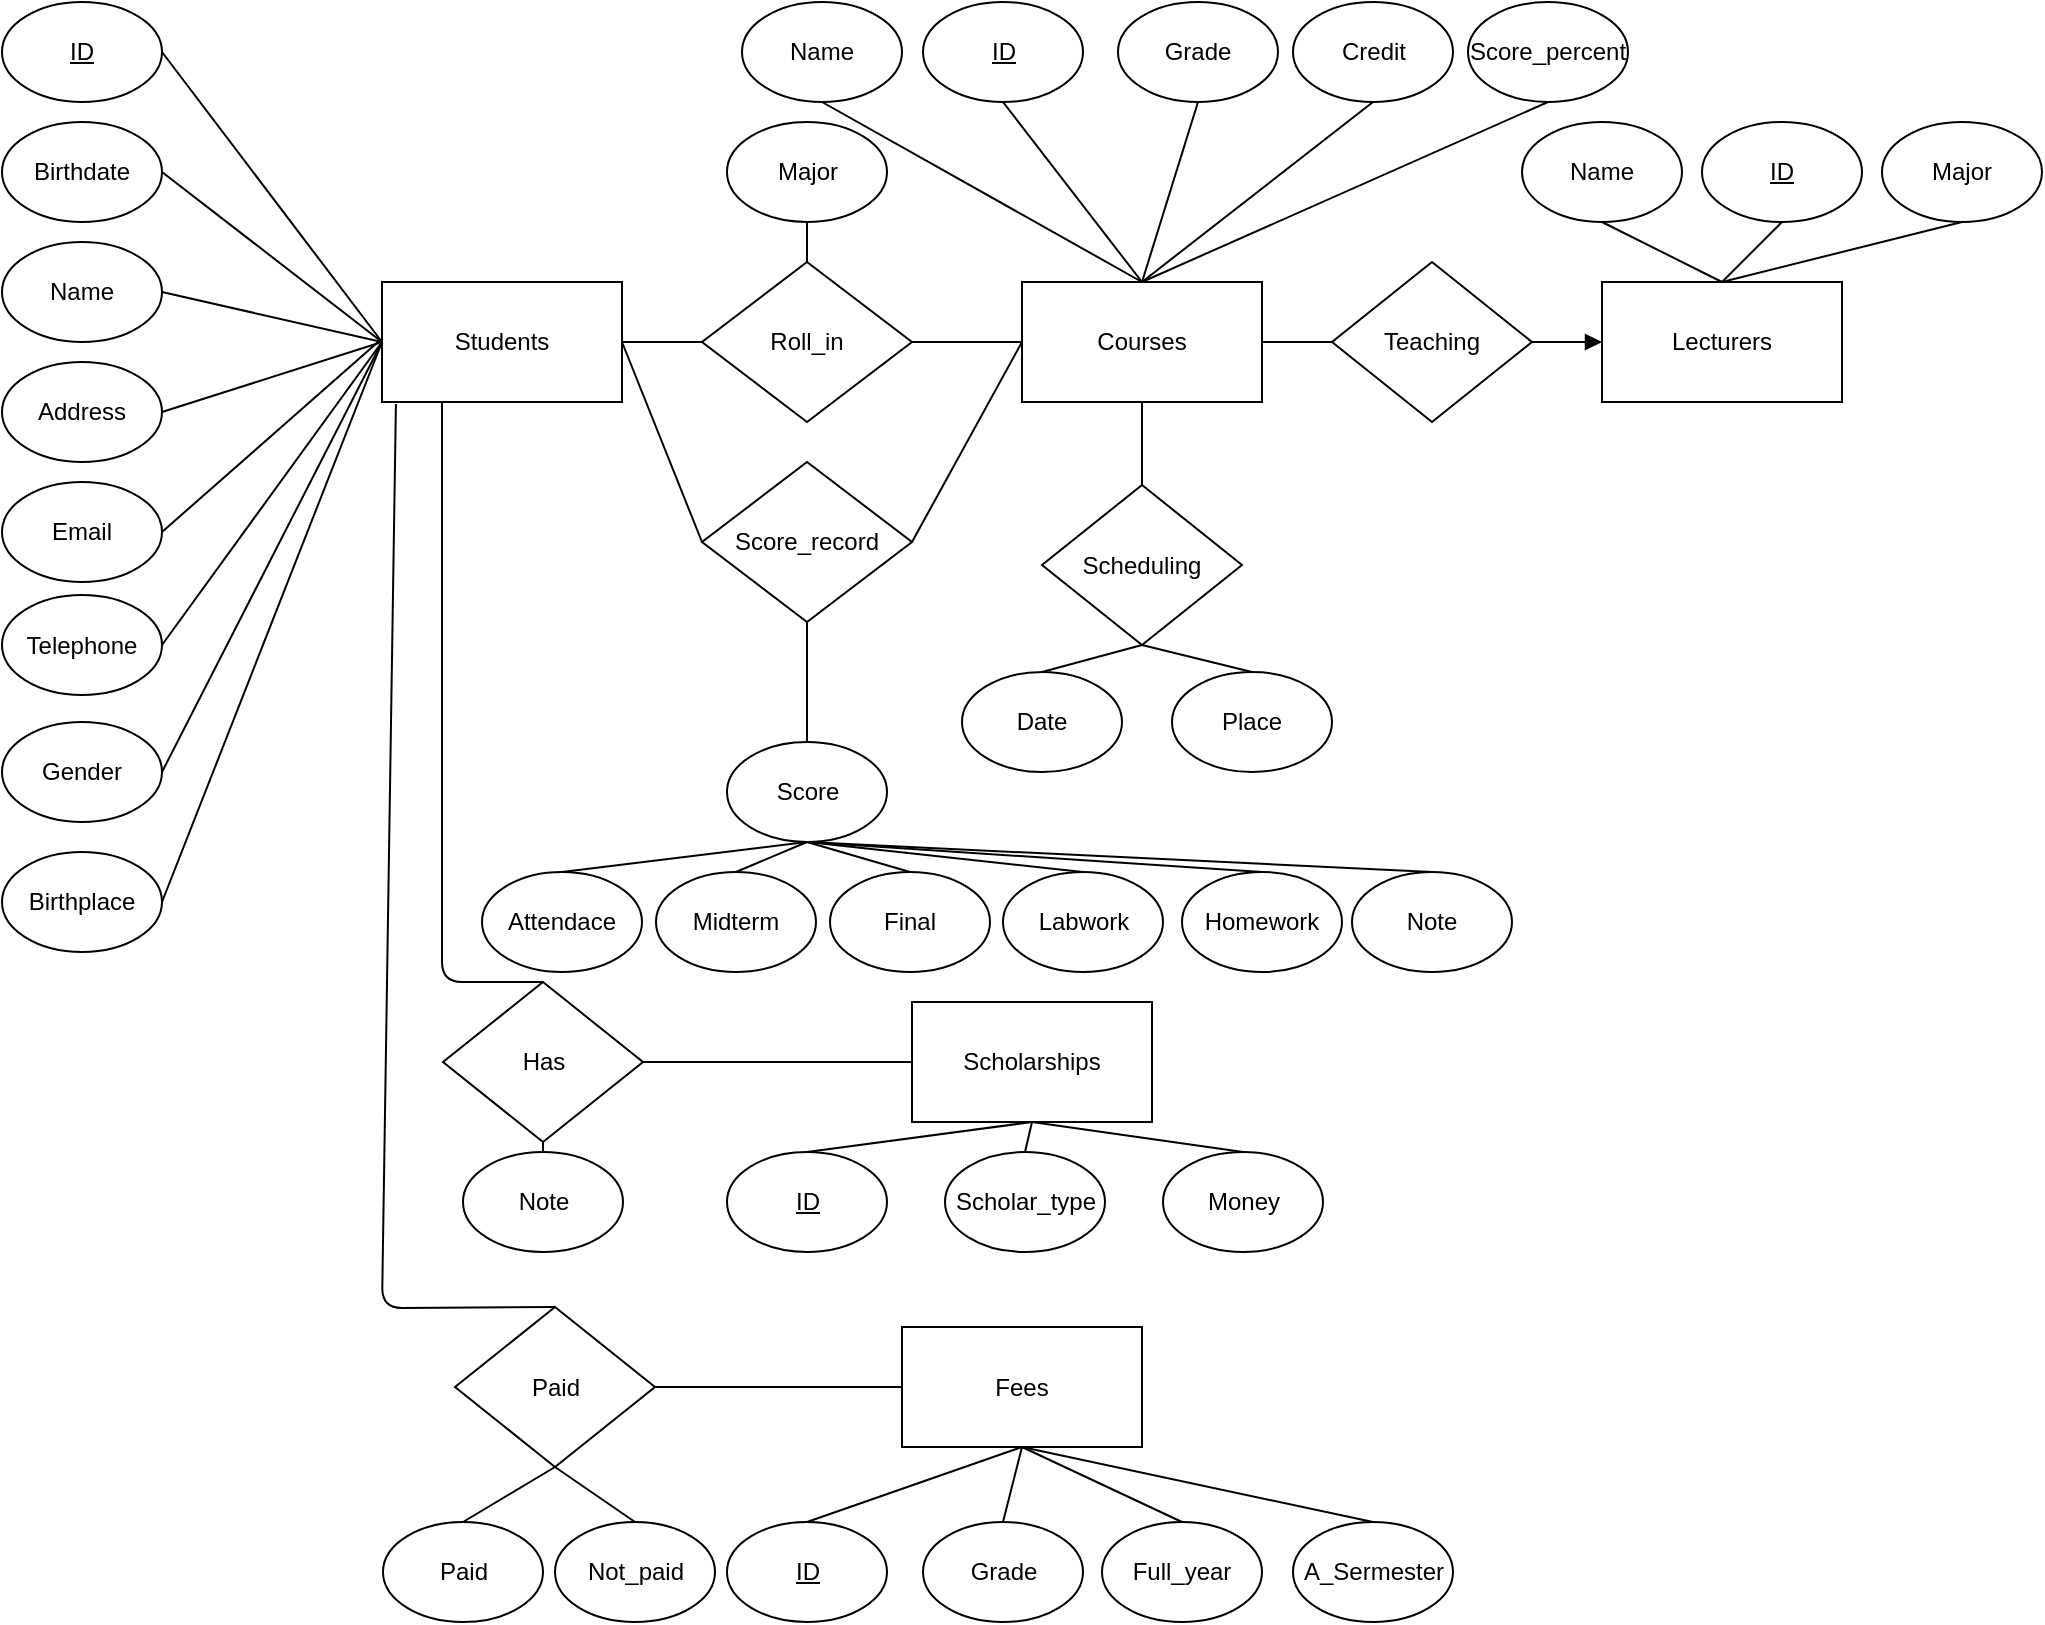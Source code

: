 <mxfile version="10.7.5" type="device"><diagram id="VtIDdDY0OA9iTysN6Mvg" name="Page-1"><mxGraphModel dx="2020" dy="1630" grid="1" gridSize="10" guides="1" tooltips="1" connect="1" arrows="1" fold="1" page="1" pageScale="1" pageWidth="850" pageHeight="1100" math="0" shadow="0"><root><mxCell id="0"/><mxCell id="1" parent="0"/><mxCell id="YmMATUu3jop5N4V1wkjC-1" value="Students" style="rounded=0;whiteSpace=wrap;html=1;" vertex="1" parent="1"><mxGeometry x="100" y="90" width="120" height="60" as="geometry"/></mxCell><mxCell id="YmMATUu3jop5N4V1wkjC-2" value="Courses" style="rounded=0;whiteSpace=wrap;html=1;" vertex="1" parent="1"><mxGeometry x="420" y="90" width="120" height="60" as="geometry"/></mxCell><mxCell id="YmMATUu3jop5N4V1wkjC-4" value="Score_record" style="rhombus;whiteSpace=wrap;html=1;" vertex="1" parent="1"><mxGeometry x="260" y="180" width="105" height="80" as="geometry"/></mxCell><mxCell id="YmMATUu3jop5N4V1wkjC-5" value="Roll_in" style="rhombus;whiteSpace=wrap;html=1;" vertex="1" parent="1"><mxGeometry x="260" y="80" width="105" height="80" as="geometry"/></mxCell><mxCell id="YmMATUu3jop5N4V1wkjC-6" value="Lecturers" style="rounded=0;whiteSpace=wrap;html=1;" vertex="1" parent="1"><mxGeometry x="710" y="90" width="120" height="60" as="geometry"/></mxCell><mxCell id="YmMATUu3jop5N4V1wkjC-10" value="Scheduling" style="rhombus;whiteSpace=wrap;html=1;" vertex="1" parent="1"><mxGeometry x="430" y="191.5" width="100" height="80" as="geometry"/></mxCell><mxCell id="YmMATUu3jop5N4V1wkjC-11" value="Scholarships" style="rounded=0;whiteSpace=wrap;html=1;" vertex="1" parent="1"><mxGeometry x="365" y="450" width="120" height="60" as="geometry"/></mxCell><mxCell id="YmMATUu3jop5N4V1wkjC-12" value="Has" style="rhombus;whiteSpace=wrap;html=1;" vertex="1" parent="1"><mxGeometry x="130.5" y="440" width="100" height="80" as="geometry"/></mxCell><mxCell id="YmMATUu3jop5N4V1wkjC-14" value="Fees" style="rounded=0;whiteSpace=wrap;html=1;" vertex="1" parent="1"><mxGeometry x="360" y="612.5" width="120" height="60" as="geometry"/></mxCell><mxCell id="YmMATUu3jop5N4V1wkjC-17" value="&lt;u&gt;ID&lt;/u&gt;" style="ellipse;whiteSpace=wrap;html=1;gradientColor=none;" vertex="1" parent="1"><mxGeometry x="-90" y="-50" width="80" height="50" as="geometry"/></mxCell><mxCell id="YmMATUu3jop5N4V1wkjC-18" value="Name" style="ellipse;whiteSpace=wrap;html=1;gradientColor=none;" vertex="1" parent="1"><mxGeometry x="-90" y="70" width="80" height="50" as="geometry"/></mxCell><mxCell id="YmMATUu3jop5N4V1wkjC-19" value="Birthdate" style="ellipse;whiteSpace=wrap;html=1;gradientColor=none;" vertex="1" parent="1"><mxGeometry x="-90" y="10" width="80" height="50" as="geometry"/></mxCell><mxCell id="YmMATUu3jop5N4V1wkjC-20" value="Gender" style="ellipse;whiteSpace=wrap;html=1;gradientColor=none;" vertex="1" parent="1"><mxGeometry x="-90" y="310" width="80" height="50" as="geometry"/></mxCell><mxCell id="YmMATUu3jop5N4V1wkjC-21" value="Birthplace" style="ellipse;whiteSpace=wrap;html=1;gradientColor=none;" vertex="1" parent="1"><mxGeometry x="-90" y="375" width="80" height="50" as="geometry"/></mxCell><mxCell id="YmMATUu3jop5N4V1wkjC-22" value="Address" style="ellipse;whiteSpace=wrap;html=1;gradientColor=none;" vertex="1" parent="1"><mxGeometry x="-90" y="130" width="80" height="50" as="geometry"/></mxCell><mxCell id="YmMATUu3jop5N4V1wkjC-23" value="Telephone" style="ellipse;whiteSpace=wrap;html=1;gradientColor=none;" vertex="1" parent="1"><mxGeometry x="-90" y="246.5" width="80" height="50" as="geometry"/></mxCell><mxCell id="YmMATUu3jop5N4V1wkjC-24" value="&lt;div&gt;Email&lt;/div&gt;" style="ellipse;whiteSpace=wrap;html=1;gradientColor=none;" vertex="1" parent="1"><mxGeometry x="-90" y="190" width="80" height="50" as="geometry"/></mxCell><mxCell id="YmMATUu3jop5N4V1wkjC-25" value="" style="endArrow=none;html=1;exitX=1;exitY=0.5;exitDx=0;exitDy=0;entryX=0;entryY=0.5;entryDx=0;entryDy=0;" edge="1" parent="1" source="YmMATUu3jop5N4V1wkjC-17" target="YmMATUu3jop5N4V1wkjC-1"><mxGeometry width="50" height="50" relative="1" as="geometry"><mxPoint x="20" y="240" as="sourcePoint"/><mxPoint x="70" y="190" as="targetPoint"/></mxGeometry></mxCell><mxCell id="YmMATUu3jop5N4V1wkjC-26" value="" style="endArrow=none;html=1;exitX=1;exitY=0.5;exitDx=0;exitDy=0;" edge="1" parent="1" source="YmMATUu3jop5N4V1wkjC-19"><mxGeometry width="50" height="50" relative="1" as="geometry"><mxPoint y="-15" as="sourcePoint"/><mxPoint x="100" y="120" as="targetPoint"/></mxGeometry></mxCell><mxCell id="YmMATUu3jop5N4V1wkjC-27" value="" style="endArrow=none;html=1;exitX=1;exitY=0.5;exitDx=0;exitDy=0;" edge="1" parent="1" source="YmMATUu3jop5N4V1wkjC-18"><mxGeometry width="50" height="50" relative="1" as="geometry"><mxPoint y="45" as="sourcePoint"/><mxPoint x="100" y="120" as="targetPoint"/></mxGeometry></mxCell><mxCell id="YmMATUu3jop5N4V1wkjC-28" value="" style="endArrow=none;html=1;exitX=1;exitY=0.5;exitDx=0;exitDy=0;" edge="1" parent="1" source="YmMATUu3jop5N4V1wkjC-22"><mxGeometry width="50" height="50" relative="1" as="geometry"><mxPoint y="105" as="sourcePoint"/><mxPoint x="100" y="120" as="targetPoint"/></mxGeometry></mxCell><mxCell id="YmMATUu3jop5N4V1wkjC-29" value="" style="endArrow=none;html=1;exitX=1;exitY=0.5;exitDx=0;exitDy=0;" edge="1" parent="1" source="YmMATUu3jop5N4V1wkjC-24"><mxGeometry width="50" height="50" relative="1" as="geometry"><mxPoint y="165" as="sourcePoint"/><mxPoint x="98" y="120" as="targetPoint"/></mxGeometry></mxCell><mxCell id="YmMATUu3jop5N4V1wkjC-30" value="" style="endArrow=none;html=1;exitX=1;exitY=0.5;exitDx=0;exitDy=0;entryX=0;entryY=0.5;entryDx=0;entryDy=0;" edge="1" parent="1" source="YmMATUu3jop5N4V1wkjC-23" target="YmMATUu3jop5N4V1wkjC-1"><mxGeometry width="50" height="50" relative="1" as="geometry"><mxPoint x="10" y="175" as="sourcePoint"/><mxPoint x="130" y="150" as="targetPoint"/></mxGeometry></mxCell><mxCell id="YmMATUu3jop5N4V1wkjC-31" value="" style="endArrow=none;html=1;exitX=1;exitY=0.5;exitDx=0;exitDy=0;entryX=0;entryY=0.5;entryDx=0;entryDy=0;" edge="1" parent="1" source="YmMATUu3jop5N4V1wkjC-20" target="YmMATUu3jop5N4V1wkjC-1"><mxGeometry width="50" height="50" relative="1" as="geometry"><mxPoint x="20" y="185" as="sourcePoint"/><mxPoint x="140" y="160" as="targetPoint"/></mxGeometry></mxCell><mxCell id="YmMATUu3jop5N4V1wkjC-32" value="" style="endArrow=none;html=1;exitX=1;exitY=0.5;exitDx=0;exitDy=0;entryX=0;entryY=0.5;entryDx=0;entryDy=0;" edge="1" parent="1" source="YmMATUu3jop5N4V1wkjC-21" target="YmMATUu3jop5N4V1wkjC-1"><mxGeometry width="50" height="50" relative="1" as="geometry"><mxPoint x="30" y="195" as="sourcePoint"/><mxPoint x="150" y="170" as="targetPoint"/></mxGeometry></mxCell><mxCell id="YmMATUu3jop5N4V1wkjC-33" value="" style="endArrow=none;html=1;exitX=1;exitY=0.5;exitDx=0;exitDy=0;entryX=0;entryY=0.5;entryDx=0;entryDy=0;" edge="1" parent="1" source="YmMATUu3jop5N4V1wkjC-1" target="YmMATUu3jop5N4V1wkjC-5"><mxGeometry width="50" height="50" relative="1" as="geometry"><mxPoint x="150" y="260" as="sourcePoint"/><mxPoint x="200" y="210" as="targetPoint"/></mxGeometry></mxCell><mxCell id="YmMATUu3jop5N4V1wkjC-34" value="" style="endArrow=none;html=1;entryX=0;entryY=0.5;entryDx=0;entryDy=0;exitX=1;exitY=0.5;exitDx=0;exitDy=0;" edge="1" parent="1" source="YmMATUu3jop5N4V1wkjC-5" target="YmMATUu3jop5N4V1wkjC-2"><mxGeometry width="50" height="50" relative="1" as="geometry"><mxPoint x="-90" y="620" as="sourcePoint"/><mxPoint x="-40" y="570" as="targetPoint"/></mxGeometry></mxCell><mxCell id="YmMATUu3jop5N4V1wkjC-36" value="Score" style="ellipse;whiteSpace=wrap;html=1;gradientColor=none;" vertex="1" parent="1"><mxGeometry x="272.5" y="320" width="80" height="50" as="geometry"/></mxCell><mxCell id="YmMATUu3jop5N4V1wkjC-37" value="" style="endArrow=none;html=1;entryX=0.5;entryY=0;entryDx=0;entryDy=0;exitX=0.5;exitY=1;exitDx=0;exitDy=0;" edge="1" parent="1" source="YmMATUu3jop5N4V1wkjC-4" target="YmMATUu3jop5N4V1wkjC-36"><mxGeometry width="50" height="50" relative="1" as="geometry"><mxPoint x="-90" y="620" as="sourcePoint"/><mxPoint x="-40" y="570" as="targetPoint"/></mxGeometry></mxCell><mxCell id="YmMATUu3jop5N4V1wkjC-38" value="" style="endArrow=none;html=1;entryX=1;entryY=0.5;entryDx=0;entryDy=0;exitX=0;exitY=0.5;exitDx=0;exitDy=0;" edge="1" parent="1" source="YmMATUu3jop5N4V1wkjC-2" target="YmMATUu3jop5N4V1wkjC-4"><mxGeometry width="50" height="50" relative="1" as="geometry"><mxPoint x="323" y="270" as="sourcePoint"/><mxPoint x="323" y="305" as="targetPoint"/></mxGeometry></mxCell><mxCell id="YmMATUu3jop5N4V1wkjC-39" value="" style="endArrow=none;html=1;entryX=1;entryY=0.5;entryDx=0;entryDy=0;exitX=0;exitY=0.5;exitDx=0;exitDy=0;" edge="1" parent="1" source="YmMATUu3jop5N4V1wkjC-4" target="YmMATUu3jop5N4V1wkjC-1"><mxGeometry width="50" height="50" relative="1" as="geometry"><mxPoint x="430" y="130" as="sourcePoint"/><mxPoint x="375" y="230" as="targetPoint"/></mxGeometry></mxCell><mxCell id="YmMATUu3jop5N4V1wkjC-41" value="Name" style="ellipse;whiteSpace=wrap;html=1;gradientColor=none;" vertex="1" parent="1"><mxGeometry x="280" y="-50" width="80" height="50" as="geometry"/></mxCell><mxCell id="YmMATUu3jop5N4V1wkjC-42" value="&lt;u&gt;ID&lt;/u&gt;" style="ellipse;whiteSpace=wrap;html=1;gradientColor=none;" vertex="1" parent="1"><mxGeometry x="370.5" y="-50" width="80" height="50" as="geometry"/></mxCell><mxCell id="YmMATUu3jop5N4V1wkjC-43" value="Major" style="ellipse;whiteSpace=wrap;html=1;gradientColor=none;" vertex="1" parent="1"><mxGeometry x="272.5" y="10" width="80" height="50" as="geometry"/></mxCell><mxCell id="YmMATUu3jop5N4V1wkjC-45" value="" style="endArrow=none;html=1;entryX=0.5;entryY=0;entryDx=0;entryDy=0;exitX=0.5;exitY=1;exitDx=0;exitDy=0;" edge="1" parent="1" source="YmMATUu3jop5N4V1wkjC-43" target="YmMATUu3jop5N4V1wkjC-5"><mxGeometry width="50" height="50" relative="1" as="geometry"><mxPoint x="430" y="130" as="sourcePoint"/><mxPoint x="375" y="230" as="targetPoint"/></mxGeometry></mxCell><mxCell id="YmMATUu3jop5N4V1wkjC-46" value="Attendace" style="ellipse;whiteSpace=wrap;html=1;gradientColor=none;" vertex="1" parent="1"><mxGeometry x="150" y="385" width="80" height="50" as="geometry"/></mxCell><mxCell id="YmMATUu3jop5N4V1wkjC-47" value="Midterm" style="ellipse;whiteSpace=wrap;html=1;gradientColor=none;" vertex="1" parent="1"><mxGeometry x="237" y="385" width="80" height="50" as="geometry"/></mxCell><mxCell id="YmMATUu3jop5N4V1wkjC-50" value="Final" style="ellipse;whiteSpace=wrap;html=1;gradientColor=none;" vertex="1" parent="1"><mxGeometry x="324" y="385" width="80" height="50" as="geometry"/></mxCell><mxCell id="YmMATUu3jop5N4V1wkjC-51" value="Labwork" style="ellipse;whiteSpace=wrap;html=1;gradientColor=none;" vertex="1" parent="1"><mxGeometry x="410.5" y="385" width="80" height="50" as="geometry"/></mxCell><mxCell id="YmMATUu3jop5N4V1wkjC-53" value="" style="endArrow=none;html=1;entryX=0.5;entryY=1;entryDx=0;entryDy=0;exitX=0.5;exitY=0;exitDx=0;exitDy=0;" edge="1" parent="1" source="YmMATUu3jop5N4V1wkjC-46" target="YmMATUu3jop5N4V1wkjC-36"><mxGeometry width="50" height="50" relative="1" as="geometry"><mxPoint x="250" y="335" as="sourcePoint"/><mxPoint x="210" y="235" as="targetPoint"/></mxGeometry></mxCell><mxCell id="YmMATUu3jop5N4V1wkjC-54" value="" style="endArrow=none;html=1;entryX=0.5;entryY=1;entryDx=0;entryDy=0;exitX=0.5;exitY=0;exitDx=0;exitDy=0;" edge="1" parent="1" source="YmMATUu3jop5N4V1wkjC-47" target="YmMATUu3jop5N4V1wkjC-36"><mxGeometry width="50" height="50" relative="1" as="geometry"><mxPoint x="260" y="345" as="sourcePoint"/><mxPoint x="220" y="245" as="targetPoint"/></mxGeometry></mxCell><mxCell id="YmMATUu3jop5N4V1wkjC-55" value="" style="endArrow=none;html=1;exitX=0.5;exitY=0;exitDx=0;exitDy=0;entryX=0.5;entryY=1;entryDx=0;entryDy=0;" edge="1" parent="1" source="YmMATUu3jop5N4V1wkjC-50" target="YmMATUu3jop5N4V1wkjC-36"><mxGeometry width="50" height="50" relative="1" as="geometry"><mxPoint x="270" y="355" as="sourcePoint"/><mxPoint x="320" y="330" as="targetPoint"/></mxGeometry></mxCell><mxCell id="YmMATUu3jop5N4V1wkjC-56" value="" style="endArrow=none;html=1;entryX=0.5;entryY=1;entryDx=0;entryDy=0;exitX=0.5;exitY=0;exitDx=0;exitDy=0;" edge="1" parent="1" source="YmMATUu3jop5N4V1wkjC-51" target="YmMATUu3jop5N4V1wkjC-36"><mxGeometry width="50" height="50" relative="1" as="geometry"><mxPoint x="280" y="365" as="sourcePoint"/><mxPoint x="240" y="265" as="targetPoint"/></mxGeometry></mxCell><mxCell id="YmMATUu3jop5N4V1wkjC-59" value="" style="endArrow=none;html=1;entryX=0.5;entryY=0;entryDx=0;entryDy=0;exitX=0.5;exitY=1;exitDx=0;exitDy=0;" edge="1" parent="1" source="YmMATUu3jop5N4V1wkjC-41" target="YmMATUu3jop5N4V1wkjC-2"><mxGeometry width="50" height="50" relative="1" as="geometry"><mxPoint x="323" y="60" as="sourcePoint"/><mxPoint x="323" y="90" as="targetPoint"/></mxGeometry></mxCell><mxCell id="YmMATUu3jop5N4V1wkjC-60" value="" style="endArrow=none;html=1;entryX=0.5;entryY=0;entryDx=0;entryDy=0;exitX=0.5;exitY=1;exitDx=0;exitDy=0;" edge="1" parent="1" source="YmMATUu3jop5N4V1wkjC-42" target="YmMATUu3jop5N4V1wkjC-2"><mxGeometry width="50" height="50" relative="1" as="geometry"><mxPoint x="430" y="70" as="sourcePoint"/><mxPoint x="490" y="100" as="targetPoint"/></mxGeometry></mxCell><mxCell id="YmMATUu3jop5N4V1wkjC-62" value="" style="endArrow=none;html=1;entryX=0.25;entryY=1;entryDx=0;entryDy=0;exitX=0.5;exitY=0;exitDx=0;exitDy=0;startArrow=none;startFill=0;endFill=0;" edge="1" parent="1" source="YmMATUu3jop5N4V1wkjC-12" target="YmMATUu3jop5N4V1wkjC-1"><mxGeometry width="50" height="50" relative="1" as="geometry"><mxPoint x="430" y="130" as="sourcePoint"/><mxPoint x="375" y="230" as="targetPoint"/><Array as="points"><mxPoint x="130" y="440"/></Array></mxGeometry></mxCell><mxCell id="YmMATUu3jop5N4V1wkjC-64" value="" style="endArrow=none;html=1;entryX=1;entryY=0.5;entryDx=0;entryDy=0;exitX=0;exitY=0.5;exitDx=0;exitDy=0;" edge="1" parent="1" source="YmMATUu3jop5N4V1wkjC-11" target="YmMATUu3jop5N4V1wkjC-12"><mxGeometry width="50" height="50" relative="1" as="geometry"><mxPoint x="150" y="460" as="sourcePoint"/><mxPoint x="150" y="170" as="targetPoint"/><Array as="points"/></mxGeometry></mxCell><mxCell id="YmMATUu3jop5N4V1wkjC-65" value="Teaching" style="rhombus;whiteSpace=wrap;html=1;" vertex="1" parent="1"><mxGeometry x="575" y="80" width="100" height="80" as="geometry"/></mxCell><mxCell id="YmMATUu3jop5N4V1wkjC-66" value="" style="endArrow=none;html=1;entryX=0;entryY=0.5;entryDx=0;entryDy=0;exitX=1;exitY=0.5;exitDx=0;exitDy=0;startArrow=none;startFill=0;" edge="1" parent="1" source="YmMATUu3jop5N4V1wkjC-2" target="YmMATUu3jop5N4V1wkjC-65"><mxGeometry width="50" height="50" relative="1" as="geometry"><mxPoint x="520" y="110" as="sourcePoint"/><mxPoint x="575" y="110" as="targetPoint"/></mxGeometry></mxCell><mxCell id="YmMATUu3jop5N4V1wkjC-67" value="" style="endArrow=block;html=1;entryX=0;entryY=0.5;entryDx=0;entryDy=0;exitX=1;exitY=0.5;exitDx=0;exitDy=0;endFill=1;" edge="1" parent="1" source="YmMATUu3jop5N4V1wkjC-65" target="YmMATUu3jop5N4V1wkjC-6"><mxGeometry width="50" height="50" relative="1" as="geometry"><mxPoint x="650" y="180" as="sourcePoint"/><mxPoint x="440" y="140" as="targetPoint"/></mxGeometry></mxCell><mxCell id="YmMATUu3jop5N4V1wkjC-68" value="Name" style="ellipse;whiteSpace=wrap;html=1;gradientColor=none;" vertex="1" parent="1"><mxGeometry x="670" y="10" width="80" height="50" as="geometry"/></mxCell><mxCell id="YmMATUu3jop5N4V1wkjC-69" value="&lt;u&gt;ID&lt;/u&gt;" style="ellipse;whiteSpace=wrap;html=1;gradientColor=none;" vertex="1" parent="1"><mxGeometry x="760" y="10" width="80" height="50" as="geometry"/></mxCell><mxCell id="YmMATUu3jop5N4V1wkjC-70" value="" style="endArrow=none;html=1;entryX=0.5;entryY=0;entryDx=0;entryDy=0;exitX=0.5;exitY=1;exitDx=0;exitDy=0;" edge="1" parent="1" source="YmMATUu3jop5N4V1wkjC-69" target="YmMATUu3jop5N4V1wkjC-6"><mxGeometry width="50" height="50" relative="1" as="geometry"><mxPoint x="810" y="60" as="sourcePoint"/><mxPoint x="760" y="90" as="targetPoint"/></mxGeometry></mxCell><mxCell id="YmMATUu3jop5N4V1wkjC-71" value="" style="endArrow=none;html=1;entryX=0.5;entryY=0;entryDx=0;entryDy=0;exitX=0.5;exitY=1;exitDx=0;exitDy=0;" edge="1" parent="1" source="YmMATUu3jop5N4V1wkjC-68" target="YmMATUu3jop5N4V1wkjC-6"><mxGeometry width="50" height="50" relative="1" as="geometry"><mxPoint x="440" y="70" as="sourcePoint"/><mxPoint x="490" y="100" as="targetPoint"/></mxGeometry></mxCell><mxCell id="YmMATUu3jop5N4V1wkjC-76" value="" style="endArrow=none;html=1;entryX=0.5;entryY=0;entryDx=0;entryDy=0;exitX=0.5;exitY=1;exitDx=0;exitDy=0;" edge="1" parent="1" source="YmMATUu3jop5N4V1wkjC-2" target="YmMATUu3jop5N4V1wkjC-10"><mxGeometry width="50" height="50" relative="1" as="geometry"><mxPoint x="323" y="270" as="sourcePoint"/><mxPoint x="323" y="330" as="targetPoint"/></mxGeometry></mxCell><mxCell id="YmMATUu3jop5N4V1wkjC-82" value="Grade" style="ellipse;whiteSpace=wrap;html=1;gradientColor=none;" vertex="1" parent="1"><mxGeometry x="468" y="-50" width="80" height="50" as="geometry"/></mxCell><mxCell id="YmMATUu3jop5N4V1wkjC-83" value="" style="endArrow=none;html=1;entryX=0.5;entryY=0;entryDx=0;entryDy=0;exitX=0.5;exitY=1;exitDx=0;exitDy=0;" edge="1" parent="1" source="YmMATUu3jop5N4V1wkjC-82" target="YmMATUu3jop5N4V1wkjC-2"><mxGeometry width="50" height="50" relative="1" as="geometry"><mxPoint x="410" y="70" as="sourcePoint"/><mxPoint x="490" y="100" as="targetPoint"/></mxGeometry></mxCell><mxCell id="YmMATUu3jop5N4V1wkjC-84" value="&lt;u&gt;ID&lt;/u&gt;" style="ellipse;whiteSpace=wrap;html=1;gradientColor=none;" vertex="1" parent="1"><mxGeometry x="272.5" y="525" width="80" height="50" as="geometry"/></mxCell><mxCell id="YmMATUu3jop5N4V1wkjC-85" value="Scholar_type" style="ellipse;whiteSpace=wrap;html=1;gradientColor=none;" vertex="1" parent="1"><mxGeometry x="381.5" y="525" width="80" height="50" as="geometry"/></mxCell><mxCell id="YmMATUu3jop5N4V1wkjC-86" value="Money" style="ellipse;whiteSpace=wrap;html=1;gradientColor=none;" vertex="1" parent="1"><mxGeometry x="490.5" y="525" width="80" height="50" as="geometry"/></mxCell><mxCell id="YmMATUu3jop5N4V1wkjC-87" value="Note" style="ellipse;whiteSpace=wrap;html=1;gradientColor=none;" vertex="1" parent="1"><mxGeometry x="140.5" y="525" width="80" height="50" as="geometry"/></mxCell><mxCell id="YmMATUu3jop5N4V1wkjC-88" value="" style="endArrow=none;html=1;entryX=0.5;entryY=0;entryDx=0;entryDy=0;exitX=0.5;exitY=1;exitDx=0;exitDy=0;" edge="1" parent="1" source="YmMATUu3jop5N4V1wkjC-11" target="YmMATUu3jop5N4V1wkjC-84"><mxGeometry width="50" height="50" relative="1" as="geometry"><mxPoint x="664.5" y="398.5" as="sourcePoint"/><mxPoint x="526.5" y="383.5" as="targetPoint"/></mxGeometry></mxCell><mxCell id="YmMATUu3jop5N4V1wkjC-90" value="" style="endArrow=none;html=1;entryX=0.5;entryY=1;entryDx=0;entryDy=0;exitX=0.5;exitY=0;exitDx=0;exitDy=0;" edge="1" parent="1" source="YmMATUu3jop5N4V1wkjC-86" target="YmMATUu3jop5N4V1wkjC-11"><mxGeometry width="50" height="50" relative="1" as="geometry"><mxPoint x="674.5" y="408.5" as="sourcePoint"/><mxPoint x="536.5" y="393.5" as="targetPoint"/></mxGeometry></mxCell><mxCell id="YmMATUu3jop5N4V1wkjC-91" value="" style="endArrow=none;html=1;entryX=0.5;entryY=1;entryDx=0;entryDy=0;exitX=0.5;exitY=0;exitDx=0;exitDy=0;" edge="1" parent="1" source="YmMATUu3jop5N4V1wkjC-85" target="YmMATUu3jop5N4V1wkjC-11"><mxGeometry width="50" height="50" relative="1" as="geometry"><mxPoint x="684.5" y="418.5" as="sourcePoint"/><mxPoint x="546.5" y="403.5" as="targetPoint"/></mxGeometry></mxCell><mxCell id="YmMATUu3jop5N4V1wkjC-92" value="" style="endArrow=none;html=1;entryX=0.5;entryY=1;entryDx=0;entryDy=0;exitX=0.5;exitY=0;exitDx=0;exitDy=0;" edge="1" parent="1" source="YmMATUu3jop5N4V1wkjC-87" target="YmMATUu3jop5N4V1wkjC-12"><mxGeometry width="50" height="50" relative="1" as="geometry"><mxPoint x="694.5" y="428.5" as="sourcePoint"/><mxPoint x="556.5" y="413.5" as="targetPoint"/></mxGeometry></mxCell><mxCell id="YmMATUu3jop5N4V1wkjC-93" value="Credit" style="ellipse;whiteSpace=wrap;html=1;gradientColor=none;" vertex="1" parent="1"><mxGeometry x="555.5" y="-50" width="80" height="50" as="geometry"/></mxCell><mxCell id="YmMATUu3jop5N4V1wkjC-94" value="" style="endArrow=none;html=1;entryX=0.5;entryY=0;entryDx=0;entryDy=0;exitX=0.5;exitY=1;exitDx=0;exitDy=0;" edge="1" parent="1" source="YmMATUu3jop5N4V1wkjC-93" target="YmMATUu3jop5N4V1wkjC-2"><mxGeometry width="50" height="50" relative="1" as="geometry"><mxPoint x="558" y="10" as="sourcePoint"/><mxPoint x="490" y="100" as="targetPoint"/></mxGeometry></mxCell><mxCell id="YmMATUu3jop5N4V1wkjC-95" value="Major" style="ellipse;whiteSpace=wrap;html=1;gradientColor=none;" vertex="1" parent="1"><mxGeometry x="850" y="10" width="80" height="50" as="geometry"/></mxCell><mxCell id="YmMATUu3jop5N4V1wkjC-97" value="" style="endArrow=none;html=1;entryX=0.5;entryY=0;entryDx=0;entryDy=0;exitX=0.5;exitY=1;exitDx=0;exitDy=0;" edge="1" parent="1" source="YmMATUu3jop5N4V1wkjC-95" target="YmMATUu3jop5N4V1wkjC-6"><mxGeometry width="50" height="50" relative="1" as="geometry"><mxPoint x="830" y="267" as="sourcePoint"/><mxPoint x="785" y="242" as="targetPoint"/></mxGeometry></mxCell><mxCell id="YmMATUu3jop5N4V1wkjC-98" value="Score_percent" style="ellipse;whiteSpace=wrap;html=1;gradientColor=none;" vertex="1" parent="1"><mxGeometry x="643" y="-50" width="80" height="50" as="geometry"/></mxCell><mxCell id="YmMATUu3jop5N4V1wkjC-99" value="" style="endArrow=none;html=1;entryX=0.5;entryY=0;entryDx=0;entryDy=0;exitX=0.5;exitY=1;exitDx=0;exitDy=0;" edge="1" parent="1" source="YmMATUu3jop5N4V1wkjC-98" target="YmMATUu3jop5N4V1wkjC-2"><mxGeometry width="50" height="50" relative="1" as="geometry"><mxPoint x="606" y="10" as="sourcePoint"/><mxPoint x="490" y="100" as="targetPoint"/></mxGeometry></mxCell><mxCell id="YmMATUu3jop5N4V1wkjC-100" value="Homework" style="ellipse;whiteSpace=wrap;html=1;gradientColor=none;" vertex="1" parent="1"><mxGeometry x="500" y="385" width="80" height="50" as="geometry"/></mxCell><mxCell id="YmMATUu3jop5N4V1wkjC-101" value="Note" style="ellipse;whiteSpace=wrap;html=1;gradientColor=none;" vertex="1" parent="1"><mxGeometry x="585" y="385" width="80" height="50" as="geometry"/></mxCell><mxCell id="YmMATUu3jop5N4V1wkjC-102" value="" style="endArrow=none;html=1;entryX=0.5;entryY=1;entryDx=0;entryDy=0;exitX=0.5;exitY=0;exitDx=0;exitDy=0;" edge="1" parent="1" source="YmMATUu3jop5N4V1wkjC-100" target="YmMATUu3jop5N4V1wkjC-36"><mxGeometry width="50" height="50" relative="1" as="geometry"><mxPoint x="461" y="395" as="sourcePoint"/><mxPoint x="323" y="380" as="targetPoint"/></mxGeometry></mxCell><mxCell id="YmMATUu3jop5N4V1wkjC-103" value="" style="endArrow=none;html=1;entryX=0.5;entryY=1;entryDx=0;entryDy=0;exitX=0.5;exitY=0;exitDx=0;exitDy=0;" edge="1" parent="1" source="YmMATUu3jop5N4V1wkjC-101" target="YmMATUu3jop5N4V1wkjC-36"><mxGeometry width="50" height="50" relative="1" as="geometry"><mxPoint x="471" y="405" as="sourcePoint"/><mxPoint x="333" y="390" as="targetPoint"/></mxGeometry></mxCell><mxCell id="YmMATUu3jop5N4V1wkjC-104" value="&lt;u&gt;ID&lt;/u&gt;" style="ellipse;whiteSpace=wrap;html=1;gradientColor=none;" vertex="1" parent="1"><mxGeometry x="272.5" y="710" width="80" height="50" as="geometry"/></mxCell><mxCell id="YmMATUu3jop5N4V1wkjC-105" value="Date" style="ellipse;whiteSpace=wrap;html=1;gradientColor=none;" vertex="1" parent="1"><mxGeometry x="390" y="285" width="80" height="50" as="geometry"/></mxCell><mxCell id="YmMATUu3jop5N4V1wkjC-106" value="Place" style="ellipse;whiteSpace=wrap;html=1;gradientColor=none;" vertex="1" parent="1"><mxGeometry x="495" y="285" width="80" height="50" as="geometry"/></mxCell><mxCell id="YmMATUu3jop5N4V1wkjC-107" value="" style="endArrow=none;html=1;entryX=0.5;entryY=0;entryDx=0;entryDy=0;exitX=0.5;exitY=1;exitDx=0;exitDy=0;" edge="1" parent="1" source="YmMATUu3jop5N4V1wkjC-10" target="YmMATUu3jop5N4V1wkjC-105"><mxGeometry width="50" height="50" relative="1" as="geometry"><mxPoint x="430" y="130" as="sourcePoint"/><mxPoint x="375" y="230" as="targetPoint"/></mxGeometry></mxCell><mxCell id="YmMATUu3jop5N4V1wkjC-108" value="" style="endArrow=none;html=1;entryX=0.5;entryY=0;entryDx=0;entryDy=0;exitX=0.5;exitY=1;exitDx=0;exitDy=0;" edge="1" parent="1" source="YmMATUu3jop5N4V1wkjC-10" target="YmMATUu3jop5N4V1wkjC-106"><mxGeometry width="50" height="50" relative="1" as="geometry"><mxPoint x="440" y="140" as="sourcePoint"/><mxPoint x="385" y="240" as="targetPoint"/></mxGeometry></mxCell><mxCell id="YmMATUu3jop5N4V1wkjC-109" value="Grade" style="ellipse;whiteSpace=wrap;html=1;gradientColor=none;" vertex="1" parent="1"><mxGeometry x="370.5" y="710" width="80" height="50" as="geometry"/></mxCell><mxCell id="YmMATUu3jop5N4V1wkjC-110" value="Full_year" style="ellipse;whiteSpace=wrap;html=1;gradientColor=none;" vertex="1" parent="1"><mxGeometry x="460" y="710" width="80" height="50" as="geometry"/></mxCell><mxCell id="YmMATUu3jop5N4V1wkjC-111" value="A_Sermester" style="ellipse;whiteSpace=wrap;html=1;gradientColor=none;" vertex="1" parent="1"><mxGeometry x="555.5" y="710" width="80" height="50" as="geometry"/></mxCell><mxCell id="YmMATUu3jop5N4V1wkjC-112" value="" style="endArrow=none;html=1;entryX=0.5;entryY=1;entryDx=0;entryDy=0;exitX=0.5;exitY=0;exitDx=0;exitDy=0;" edge="1" parent="1" source="YmMATUu3jop5N4V1wkjC-104" target="YmMATUu3jop5N4V1wkjC-14"><mxGeometry width="50" height="50" relative="1" as="geometry"><mxPoint x="675" y="540" as="sourcePoint"/><mxPoint x="490" y="650" as="targetPoint"/><Array as="points"/></mxGeometry></mxCell><mxCell id="YmMATUu3jop5N4V1wkjC-113" value="" style="endArrow=none;html=1;entryX=0.5;entryY=1;entryDx=0;entryDy=0;exitX=0.5;exitY=0;exitDx=0;exitDy=0;" edge="1" parent="1" source="YmMATUu3jop5N4V1wkjC-109" target="YmMATUu3jop5N4V1wkjC-14"><mxGeometry width="50" height="50" relative="1" as="geometry"><mxPoint x="685" y="550" as="sourcePoint"/><mxPoint x="500" y="660" as="targetPoint"/><Array as="points"/></mxGeometry></mxCell><mxCell id="YmMATUu3jop5N4V1wkjC-114" value="" style="endArrow=none;html=1;entryX=0.5;entryY=1;entryDx=0;entryDy=0;exitX=0.5;exitY=0;exitDx=0;exitDy=0;" edge="1" parent="1" source="YmMATUu3jop5N4V1wkjC-110" target="YmMATUu3jop5N4V1wkjC-14"><mxGeometry width="50" height="50" relative="1" as="geometry"><mxPoint x="695" y="560" as="sourcePoint"/><mxPoint x="510" y="670" as="targetPoint"/><Array as="points"/></mxGeometry></mxCell><mxCell id="YmMATUu3jop5N4V1wkjC-115" value="" style="endArrow=none;html=1;exitX=0.5;exitY=0;exitDx=0;exitDy=0;entryX=0.5;entryY=1;entryDx=0;entryDy=0;" edge="1" parent="1" source="YmMATUu3jop5N4V1wkjC-111" target="YmMATUu3jop5N4V1wkjC-14"><mxGeometry width="50" height="50" relative="1" as="geometry"><mxPoint x="705" y="570" as="sourcePoint"/><mxPoint x="420" y="670" as="targetPoint"/><Array as="points"/></mxGeometry></mxCell><mxCell id="YmMATUu3jop5N4V1wkjC-116" value="Paid" style="rhombus;whiteSpace=wrap;html=1;" vertex="1" parent="1"><mxGeometry x="136.5" y="602.5" width="100" height="80" as="geometry"/></mxCell><mxCell id="YmMATUu3jop5N4V1wkjC-117" value="Paid" style="ellipse;whiteSpace=wrap;html=1;gradientColor=none;" vertex="1" parent="1"><mxGeometry x="100.5" y="710" width="80" height="50" as="geometry"/></mxCell><mxCell id="YmMATUu3jop5N4V1wkjC-118" value="Not_paid" style="ellipse;whiteSpace=wrap;html=1;gradientColor=none;" vertex="1" parent="1"><mxGeometry x="186.5" y="710" width="80" height="50" as="geometry"/></mxCell><mxCell id="YmMATUu3jop5N4V1wkjC-119" value="" style="endArrow=none;html=1;entryX=0.5;entryY=1;entryDx=0;entryDy=0;exitX=0.5;exitY=0;exitDx=0;exitDy=0;" edge="1" parent="1" source="YmMATUu3jop5N4V1wkjC-118" target="YmMATUu3jop5N4V1wkjC-116"><mxGeometry width="50" height="50" relative="1" as="geometry"><mxPoint x="323" y="720" as="sourcePoint"/><mxPoint x="430" y="680" as="targetPoint"/><Array as="points"/></mxGeometry></mxCell><mxCell id="YmMATUu3jop5N4V1wkjC-120" value="" style="endArrow=none;html=1;entryX=0.5;entryY=1;entryDx=0;entryDy=0;exitX=0.5;exitY=0;exitDx=0;exitDy=0;" edge="1" parent="1" source="YmMATUu3jop5N4V1wkjC-117" target="YmMATUu3jop5N4V1wkjC-116"><mxGeometry width="50" height="50" relative="1" as="geometry"><mxPoint x="20" y="700" as="sourcePoint"/><mxPoint x="127" y="660" as="targetPoint"/><Array as="points"/></mxGeometry></mxCell><mxCell id="YmMATUu3jop5N4V1wkjC-121" value="" style="endArrow=none;html=1;entryX=0.058;entryY=1.017;entryDx=0;entryDy=0;exitX=0.5;exitY=0;exitDx=0;exitDy=0;startArrow=none;startFill=0;endFill=0;entryPerimeter=0;" edge="1" parent="1" source="YmMATUu3jop5N4V1wkjC-116" target="YmMATUu3jop5N4V1wkjC-1"><mxGeometry width="50" height="50" relative="1" as="geometry"><mxPoint x="191" y="450" as="sourcePoint"/><mxPoint x="140" y="160" as="targetPoint"/><Array as="points"><mxPoint x="100" y="603"/></Array></mxGeometry></mxCell><mxCell id="YmMATUu3jop5N4V1wkjC-122" value="" style="endArrow=none;html=1;entryX=1;entryY=0.5;entryDx=0;entryDy=0;exitX=0;exitY=0.5;exitDx=0;exitDy=0;" edge="1" parent="1" source="YmMATUu3jop5N4V1wkjC-14" target="YmMATUu3jop5N4V1wkjC-116"><mxGeometry width="50" height="50" relative="1" as="geometry"><mxPoint x="237" y="720" as="sourcePoint"/><mxPoint x="197" y="693" as="targetPoint"/><Array as="points"/></mxGeometry></mxCell></root></mxGraphModel></diagram></mxfile>